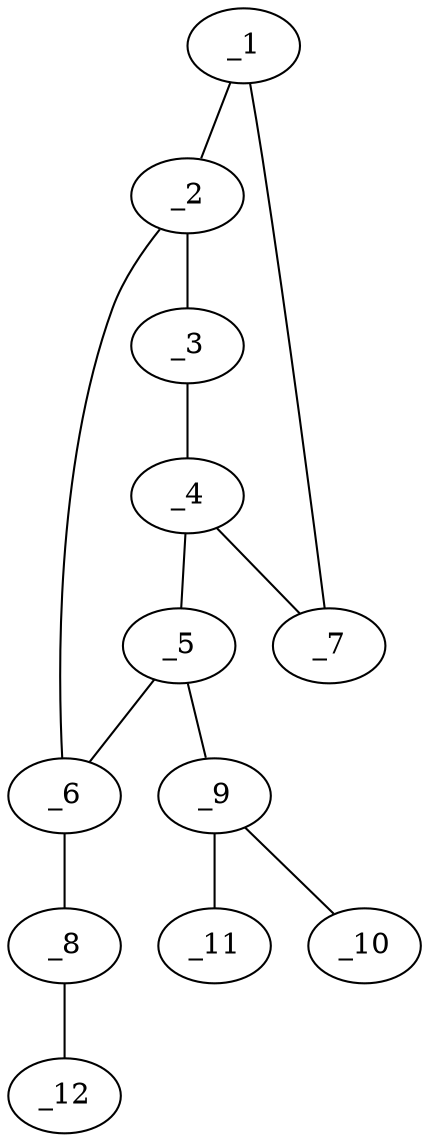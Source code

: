 graph molid630262 {
	_1	 [charge=0,
		chem=1,
		symbol="C  ",
		x="7.5476",
		y="0.5694"];
	_2	 [charge=0,
		chem=1,
		symbol="C  ",
		x="5.7156",
		y="1.3282"];
	_1 -- _2	 [valence=1];
	_7	 [charge=0,
		chem=1,
		symbol="C  ",
		x="7.2887",
		y="-0.3966"];
	_1 -- _7	 [valence=2];
	_3	 [charge=0,
		chem=1,
		symbol="C  ",
		x="4.979",
		y="2.3108"];
	_2 -- _3	 [valence=1];
	_6	 [charge=0,
		chem=1,
		symbol="C  ",
		x="3.2247",
		y="0.2283"];
	_2 -- _6	 [valence=1];
	_4	 [charge=0,
		chem=1,
		symbol="C  ",
		x="5.4568",
		y="0.3622"];
	_3 -- _4	 [valence=1];
	_5	 [charge=0,
		chem=1,
		symbol="C  ",
		x="3.7247",
		y="-0.6378"];
	_4 -- _5	 [valence=1];
	_4 -- _7	 [valence=1];
	_5 -- _6	 [valence=1];
	_9	 [charge=1,
		chem=4,
		symbol="N  ",
		x="3.4659",
		y="-1.6037"];
	_5 -- _9	 [valence=1];
	_8	 [charge=0,
		chem=2,
		symbol="O  ",
		x="2.2588",
		y="0.4871"];
	_6 -- _8	 [valence=1];
	_12	 [charge=0,
		chem=1,
		symbol="C  ",
		x=2,
		y="1.453"];
	_8 -- _12	 [valence=1];
	_10	 [charge=0,
		chem=2,
		symbol="O  ",
		x="4.173",
		y="-2.3108"];
	_9 -- _10	 [valence=2];
	_11	 [charge="-1",
		chem=2,
		symbol="O  ",
		x="2.5",
		y="-1.8625"];
	_9 -- _11	 [valence=1];
}
